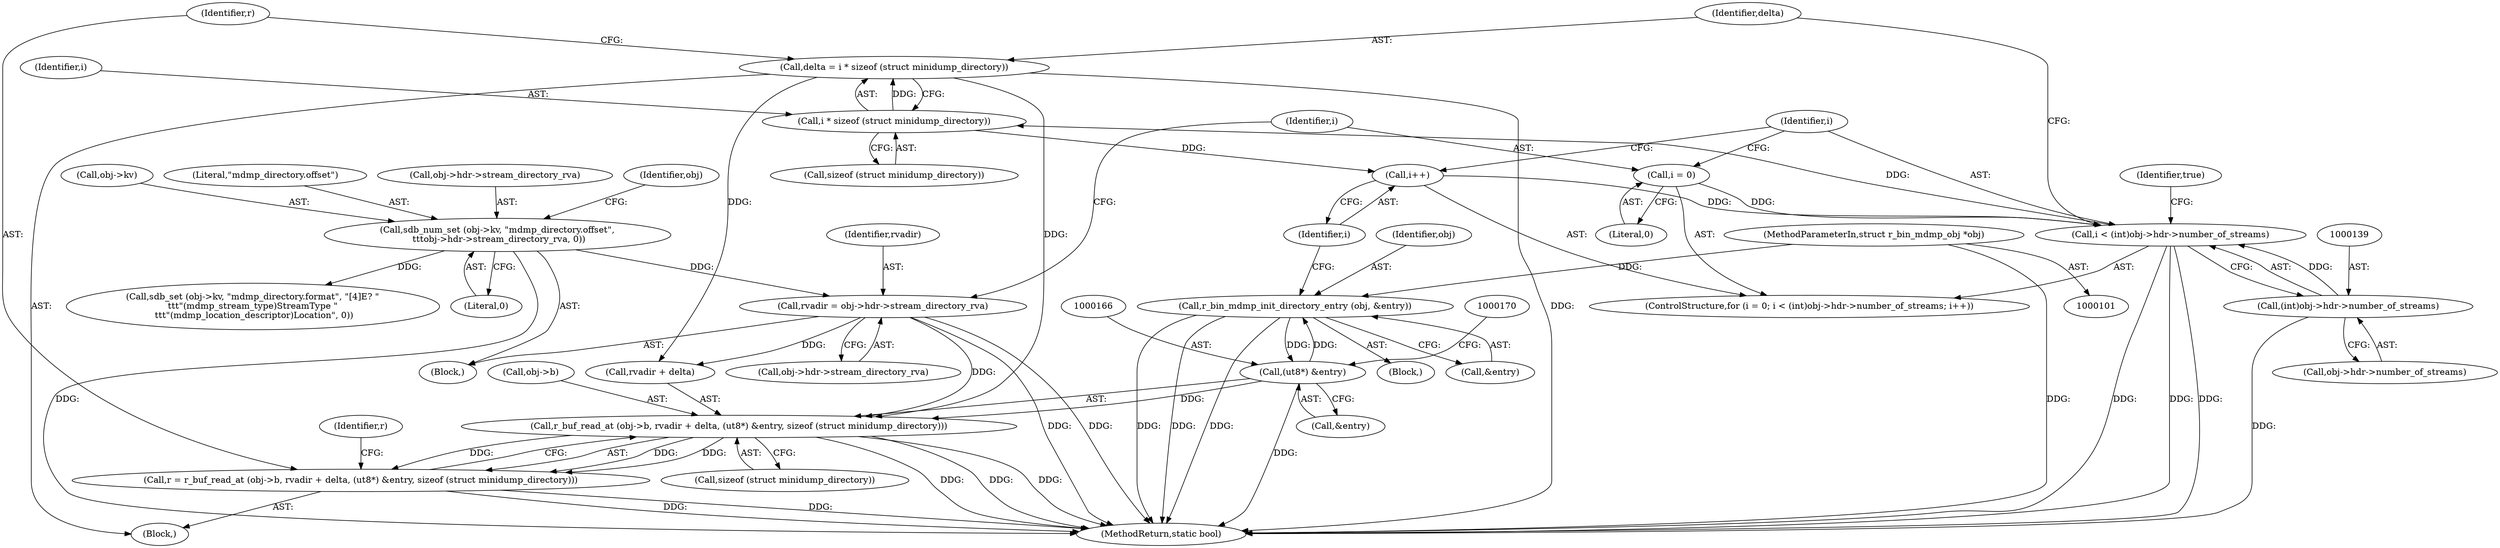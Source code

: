 digraph "0_radare2_40b021ba29c8f90ccf7c879fde2580bc73a17e8e@API" {
"1000158" [label="(Call,r_buf_read_at (obj->b, rvadir + delta, (ut8*) &entry, sizeof (struct minidump_directory)))"];
"1000125" [label="(Call,rvadir = obj->hdr->stream_directory_rva)"];
"1000106" [label="(Call,sdb_num_set (obj->kv, \"mdmp_directory.offset\",\n \t\t\tobj->hdr->stream_directory_rva, 0))"];
"1000149" [label="(Call,delta = i * sizeof (struct minidump_directory))"];
"1000151" [label="(Call,i * sizeof (struct minidump_directory))"];
"1000136" [label="(Call,i < (int)obj->hdr->number_of_streams)"];
"1000133" [label="(Call,i = 0)"];
"1000145" [label="(Call,i++)"];
"1000138" [label="(Call,(int)obj->hdr->number_of_streams)"];
"1000165" [label="(Call,(ut8*) &entry)"];
"1000174" [label="(Call,r_bin_mdmp_init_directory_entry (obj, &entry))"];
"1000102" [label="(MethodParameterIn,struct r_bin_mdmp_obj *obj)"];
"1000156" [label="(Call,r = r_buf_read_at (obj->b, rvadir + delta, (ut8*) &entry, sizeof (struct minidump_directory)))"];
"1000138" [label="(Call,(int)obj->hdr->number_of_streams)"];
"1000153" [label="(Call,sizeof (struct minidump_directory))"];
"1000110" [label="(Literal,\"mdmp_directory.offset\")"];
"1000126" [label="(Identifier,rvadir)"];
"1000157" [label="(Identifier,r)"];
"1000151" [label="(Call,i * sizeof (struct minidump_directory))"];
"1000179" [label="(Identifier,true)"];
"1000147" [label="(Block,)"];
"1000107" [label="(Call,obj->kv)"];
"1000172" [label="(Identifier,r)"];
"1000158" [label="(Call,r_buf_read_at (obj->b, rvadir + delta, (ut8*) &entry, sizeof (struct minidump_directory)))"];
"1000145" [label="(Call,i++)"];
"1000132" [label="(ControlStructure,for (i = 0; i < (int)obj->hdr->number_of_streams; i++))"];
"1000106" [label="(Call,sdb_num_set (obj->kv, \"mdmp_directory.offset\",\n \t\t\tobj->hdr->stream_directory_rva, 0))"];
"1000103" [label="(Block,)"];
"1000146" [label="(Identifier,i)"];
"1000180" [label="(MethodReturn,static bool)"];
"1000140" [label="(Call,obj->hdr->number_of_streams)"];
"1000162" [label="(Call,rvadir + delta)"];
"1000169" [label="(Call,sizeof (struct minidump_directory))"];
"1000116" [label="(Literal,0)"];
"1000175" [label="(Identifier,obj)"];
"1000176" [label="(Call,&entry)"];
"1000137" [label="(Identifier,i)"];
"1000135" [label="(Literal,0)"];
"1000150" [label="(Identifier,delta)"];
"1000156" [label="(Call,r = r_buf_read_at (obj->b, rvadir + delta, (ut8*) &entry, sizeof (struct minidump_directory)))"];
"1000111" [label="(Call,obj->hdr->stream_directory_rva)"];
"1000102" [label="(MethodParameterIn,struct r_bin_mdmp_obj *obj)"];
"1000174" [label="(Call,r_bin_mdmp_init_directory_entry (obj, &entry))"];
"1000136" [label="(Call,i < (int)obj->hdr->number_of_streams)"];
"1000133" [label="(Call,i = 0)"];
"1000119" [label="(Identifier,obj)"];
"1000149" [label="(Call,delta = i * sizeof (struct minidump_directory))"];
"1000159" [label="(Call,obj->b)"];
"1000117" [label="(Call,sdb_set (obj->kv, \"mdmp_directory.format\", \"[4]E? \"\n\t\t\t\"(mdmp_stream_type)StreamType \"\n \t\t\t\"(mdmp_location_descriptor)Location\", 0))"];
"1000127" [label="(Call,obj->hdr->stream_directory_rva)"];
"1000152" [label="(Identifier,i)"];
"1000165" [label="(Call,(ut8*) &entry)"];
"1000125" [label="(Call,rvadir = obj->hdr->stream_directory_rva)"];
"1000173" [label="(Block,)"];
"1000167" [label="(Call,&entry)"];
"1000134" [label="(Identifier,i)"];
"1000158" -> "1000156"  [label="AST: "];
"1000158" -> "1000169"  [label="CFG: "];
"1000159" -> "1000158"  [label="AST: "];
"1000162" -> "1000158"  [label="AST: "];
"1000165" -> "1000158"  [label="AST: "];
"1000169" -> "1000158"  [label="AST: "];
"1000156" -> "1000158"  [label="CFG: "];
"1000158" -> "1000180"  [label="DDG: "];
"1000158" -> "1000180"  [label="DDG: "];
"1000158" -> "1000180"  [label="DDG: "];
"1000158" -> "1000156"  [label="DDG: "];
"1000158" -> "1000156"  [label="DDG: "];
"1000158" -> "1000156"  [label="DDG: "];
"1000125" -> "1000158"  [label="DDG: "];
"1000149" -> "1000158"  [label="DDG: "];
"1000165" -> "1000158"  [label="DDG: "];
"1000125" -> "1000103"  [label="AST: "];
"1000125" -> "1000127"  [label="CFG: "];
"1000126" -> "1000125"  [label="AST: "];
"1000127" -> "1000125"  [label="AST: "];
"1000134" -> "1000125"  [label="CFG: "];
"1000125" -> "1000180"  [label="DDG: "];
"1000125" -> "1000180"  [label="DDG: "];
"1000106" -> "1000125"  [label="DDG: "];
"1000125" -> "1000162"  [label="DDG: "];
"1000106" -> "1000103"  [label="AST: "];
"1000106" -> "1000116"  [label="CFG: "];
"1000107" -> "1000106"  [label="AST: "];
"1000110" -> "1000106"  [label="AST: "];
"1000111" -> "1000106"  [label="AST: "];
"1000116" -> "1000106"  [label="AST: "];
"1000119" -> "1000106"  [label="CFG: "];
"1000106" -> "1000180"  [label="DDG: "];
"1000106" -> "1000117"  [label="DDG: "];
"1000149" -> "1000147"  [label="AST: "];
"1000149" -> "1000151"  [label="CFG: "];
"1000150" -> "1000149"  [label="AST: "];
"1000151" -> "1000149"  [label="AST: "];
"1000157" -> "1000149"  [label="CFG: "];
"1000149" -> "1000180"  [label="DDG: "];
"1000151" -> "1000149"  [label="DDG: "];
"1000149" -> "1000162"  [label="DDG: "];
"1000151" -> "1000153"  [label="CFG: "];
"1000152" -> "1000151"  [label="AST: "];
"1000153" -> "1000151"  [label="AST: "];
"1000151" -> "1000145"  [label="DDG: "];
"1000136" -> "1000151"  [label="DDG: "];
"1000136" -> "1000132"  [label="AST: "];
"1000136" -> "1000138"  [label="CFG: "];
"1000137" -> "1000136"  [label="AST: "];
"1000138" -> "1000136"  [label="AST: "];
"1000150" -> "1000136"  [label="CFG: "];
"1000179" -> "1000136"  [label="CFG: "];
"1000136" -> "1000180"  [label="DDG: "];
"1000136" -> "1000180"  [label="DDG: "];
"1000136" -> "1000180"  [label="DDG: "];
"1000133" -> "1000136"  [label="DDG: "];
"1000145" -> "1000136"  [label="DDG: "];
"1000138" -> "1000136"  [label="DDG: "];
"1000133" -> "1000132"  [label="AST: "];
"1000133" -> "1000135"  [label="CFG: "];
"1000134" -> "1000133"  [label="AST: "];
"1000135" -> "1000133"  [label="AST: "];
"1000137" -> "1000133"  [label="CFG: "];
"1000145" -> "1000132"  [label="AST: "];
"1000145" -> "1000146"  [label="CFG: "];
"1000146" -> "1000145"  [label="AST: "];
"1000137" -> "1000145"  [label="CFG: "];
"1000138" -> "1000140"  [label="CFG: "];
"1000139" -> "1000138"  [label="AST: "];
"1000140" -> "1000138"  [label="AST: "];
"1000138" -> "1000180"  [label="DDG: "];
"1000165" -> "1000167"  [label="CFG: "];
"1000166" -> "1000165"  [label="AST: "];
"1000167" -> "1000165"  [label="AST: "];
"1000170" -> "1000165"  [label="CFG: "];
"1000165" -> "1000180"  [label="DDG: "];
"1000174" -> "1000165"  [label="DDG: "];
"1000165" -> "1000174"  [label="DDG: "];
"1000174" -> "1000173"  [label="AST: "];
"1000174" -> "1000176"  [label="CFG: "];
"1000175" -> "1000174"  [label="AST: "];
"1000176" -> "1000174"  [label="AST: "];
"1000146" -> "1000174"  [label="CFG: "];
"1000174" -> "1000180"  [label="DDG: "];
"1000174" -> "1000180"  [label="DDG: "];
"1000174" -> "1000180"  [label="DDG: "];
"1000102" -> "1000174"  [label="DDG: "];
"1000102" -> "1000101"  [label="AST: "];
"1000102" -> "1000180"  [label="DDG: "];
"1000156" -> "1000147"  [label="AST: "];
"1000157" -> "1000156"  [label="AST: "];
"1000172" -> "1000156"  [label="CFG: "];
"1000156" -> "1000180"  [label="DDG: "];
"1000156" -> "1000180"  [label="DDG: "];
}
